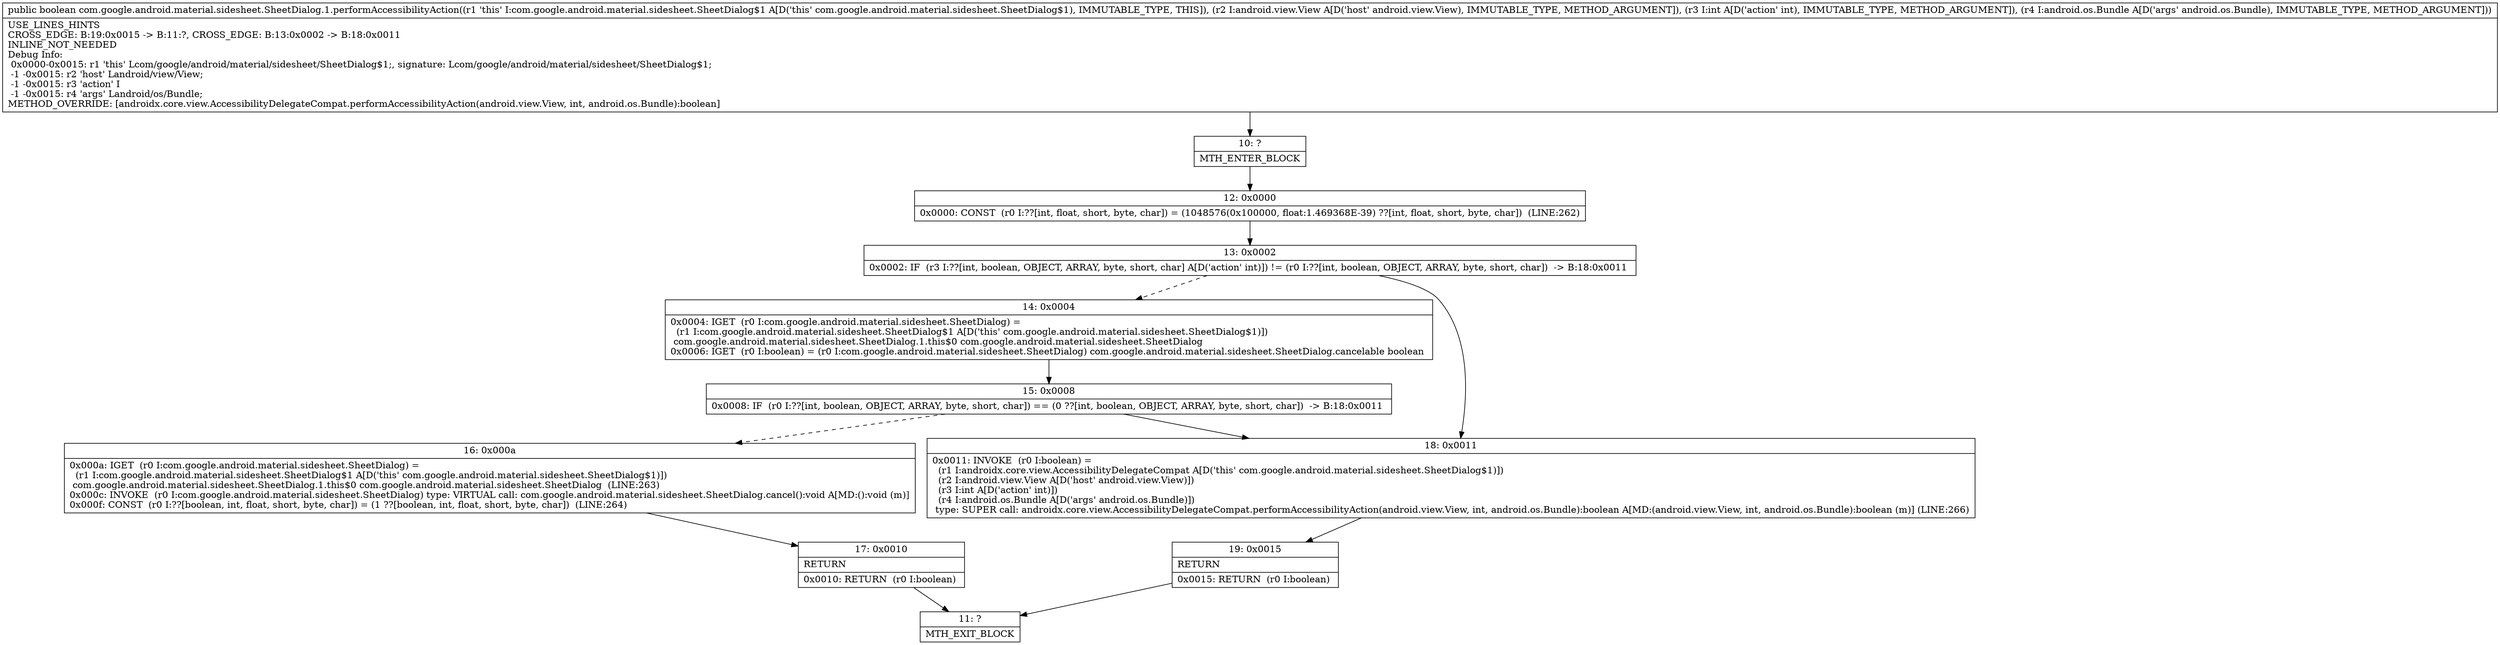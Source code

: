 digraph "CFG forcom.google.android.material.sidesheet.SheetDialog.1.performAccessibilityAction(Landroid\/view\/View;ILandroid\/os\/Bundle;)Z" {
Node_10 [shape=record,label="{10\:\ ?|MTH_ENTER_BLOCK\l}"];
Node_12 [shape=record,label="{12\:\ 0x0000|0x0000: CONST  (r0 I:??[int, float, short, byte, char]) = (1048576(0x100000, float:1.469368E\-39) ??[int, float, short, byte, char])  (LINE:262)\l}"];
Node_13 [shape=record,label="{13\:\ 0x0002|0x0002: IF  (r3 I:??[int, boolean, OBJECT, ARRAY, byte, short, char] A[D('action' int)]) != (r0 I:??[int, boolean, OBJECT, ARRAY, byte, short, char])  \-\> B:18:0x0011 \l}"];
Node_14 [shape=record,label="{14\:\ 0x0004|0x0004: IGET  (r0 I:com.google.android.material.sidesheet.SheetDialog) = \l  (r1 I:com.google.android.material.sidesheet.SheetDialog$1 A[D('this' com.google.android.material.sidesheet.SheetDialog$1)])\l com.google.android.material.sidesheet.SheetDialog.1.this$0 com.google.android.material.sidesheet.SheetDialog \l0x0006: IGET  (r0 I:boolean) = (r0 I:com.google.android.material.sidesheet.SheetDialog) com.google.android.material.sidesheet.SheetDialog.cancelable boolean \l}"];
Node_15 [shape=record,label="{15\:\ 0x0008|0x0008: IF  (r0 I:??[int, boolean, OBJECT, ARRAY, byte, short, char]) == (0 ??[int, boolean, OBJECT, ARRAY, byte, short, char])  \-\> B:18:0x0011 \l}"];
Node_16 [shape=record,label="{16\:\ 0x000a|0x000a: IGET  (r0 I:com.google.android.material.sidesheet.SheetDialog) = \l  (r1 I:com.google.android.material.sidesheet.SheetDialog$1 A[D('this' com.google.android.material.sidesheet.SheetDialog$1)])\l com.google.android.material.sidesheet.SheetDialog.1.this$0 com.google.android.material.sidesheet.SheetDialog  (LINE:263)\l0x000c: INVOKE  (r0 I:com.google.android.material.sidesheet.SheetDialog) type: VIRTUAL call: com.google.android.material.sidesheet.SheetDialog.cancel():void A[MD:():void (m)]\l0x000f: CONST  (r0 I:??[boolean, int, float, short, byte, char]) = (1 ??[boolean, int, float, short, byte, char])  (LINE:264)\l}"];
Node_17 [shape=record,label="{17\:\ 0x0010|RETURN\l|0x0010: RETURN  (r0 I:boolean) \l}"];
Node_11 [shape=record,label="{11\:\ ?|MTH_EXIT_BLOCK\l}"];
Node_18 [shape=record,label="{18\:\ 0x0011|0x0011: INVOKE  (r0 I:boolean) = \l  (r1 I:androidx.core.view.AccessibilityDelegateCompat A[D('this' com.google.android.material.sidesheet.SheetDialog$1)])\l  (r2 I:android.view.View A[D('host' android.view.View)])\l  (r3 I:int A[D('action' int)])\l  (r4 I:android.os.Bundle A[D('args' android.os.Bundle)])\l type: SUPER call: androidx.core.view.AccessibilityDelegateCompat.performAccessibilityAction(android.view.View, int, android.os.Bundle):boolean A[MD:(android.view.View, int, android.os.Bundle):boolean (m)] (LINE:266)\l}"];
Node_19 [shape=record,label="{19\:\ 0x0015|RETURN\l|0x0015: RETURN  (r0 I:boolean) \l}"];
MethodNode[shape=record,label="{public boolean com.google.android.material.sidesheet.SheetDialog.1.performAccessibilityAction((r1 'this' I:com.google.android.material.sidesheet.SheetDialog$1 A[D('this' com.google.android.material.sidesheet.SheetDialog$1), IMMUTABLE_TYPE, THIS]), (r2 I:android.view.View A[D('host' android.view.View), IMMUTABLE_TYPE, METHOD_ARGUMENT]), (r3 I:int A[D('action' int), IMMUTABLE_TYPE, METHOD_ARGUMENT]), (r4 I:android.os.Bundle A[D('args' android.os.Bundle), IMMUTABLE_TYPE, METHOD_ARGUMENT]))  | USE_LINES_HINTS\lCROSS_EDGE: B:19:0x0015 \-\> B:11:?, CROSS_EDGE: B:13:0x0002 \-\> B:18:0x0011\lINLINE_NOT_NEEDED\lDebug Info:\l  0x0000\-0x0015: r1 'this' Lcom\/google\/android\/material\/sidesheet\/SheetDialog$1;, signature: Lcom\/google\/android\/material\/sidesheet\/SheetDialog$1;\l  \-1 \-0x0015: r2 'host' Landroid\/view\/View;\l  \-1 \-0x0015: r3 'action' I\l  \-1 \-0x0015: r4 'args' Landroid\/os\/Bundle;\lMETHOD_OVERRIDE: [androidx.core.view.AccessibilityDelegateCompat.performAccessibilityAction(android.view.View, int, android.os.Bundle):boolean]\l}"];
MethodNode -> Node_10;Node_10 -> Node_12;
Node_12 -> Node_13;
Node_13 -> Node_14[style=dashed];
Node_13 -> Node_18;
Node_14 -> Node_15;
Node_15 -> Node_16[style=dashed];
Node_15 -> Node_18;
Node_16 -> Node_17;
Node_17 -> Node_11;
Node_18 -> Node_19;
Node_19 -> Node_11;
}

